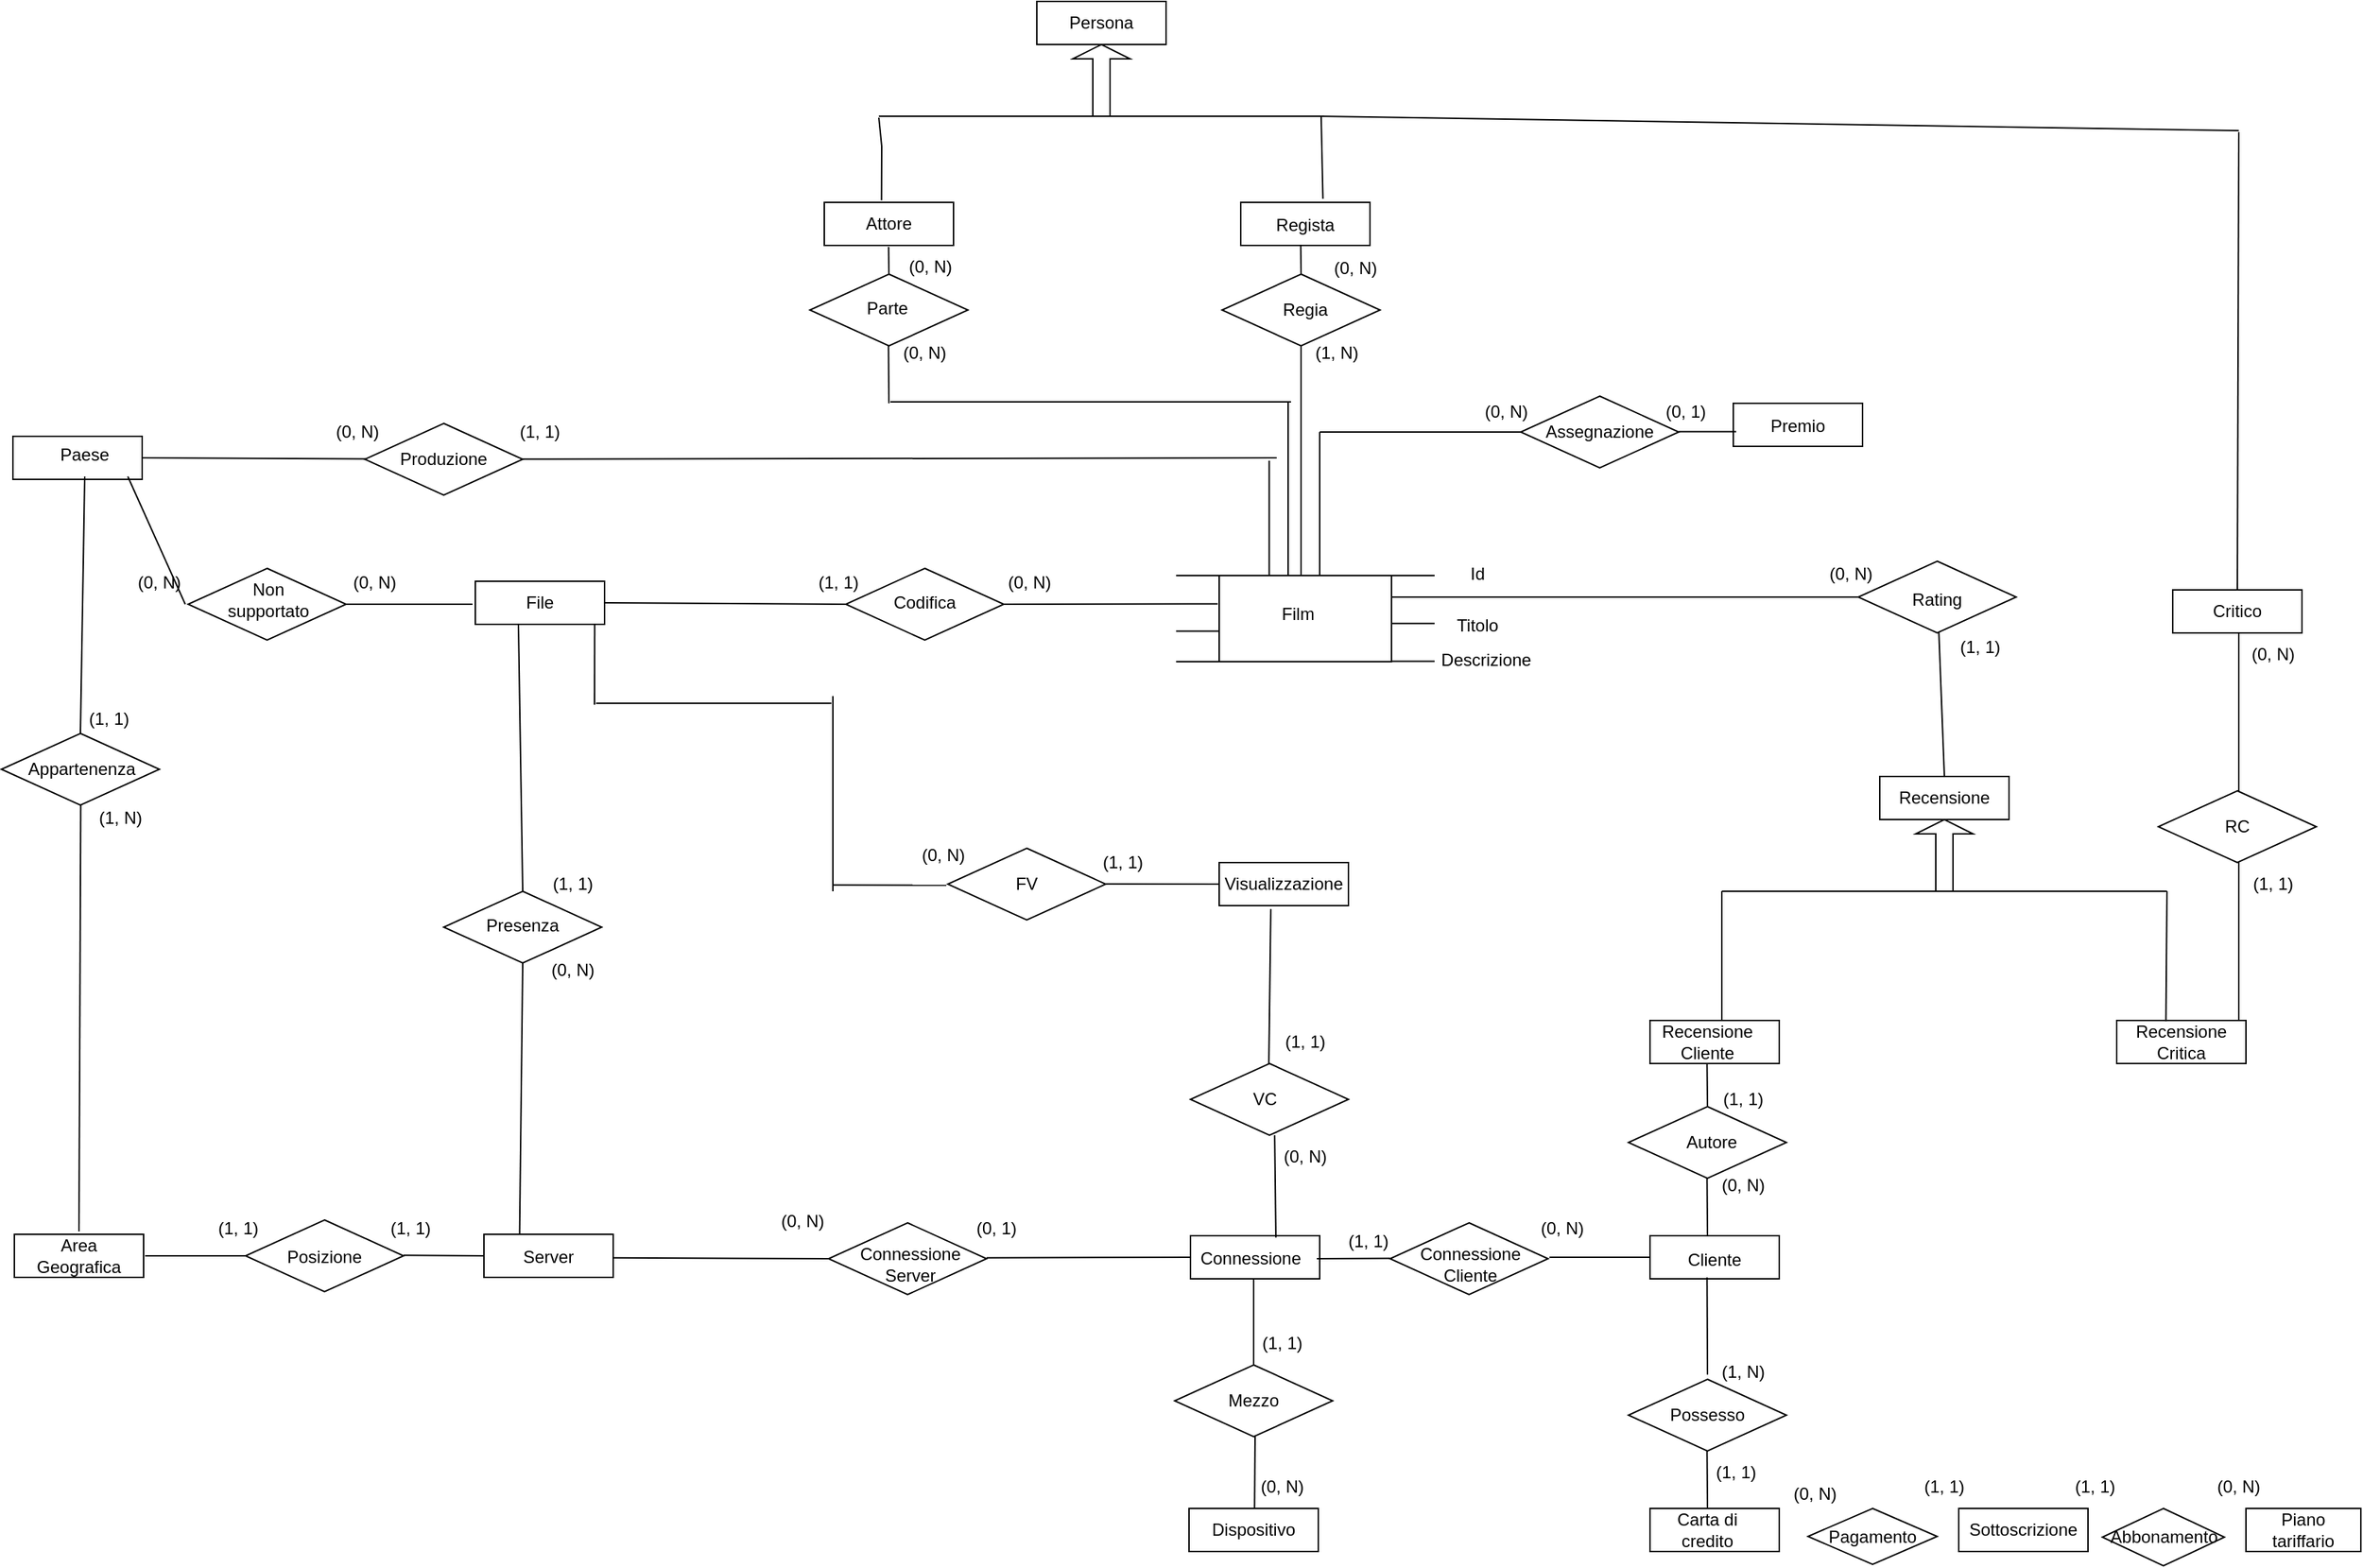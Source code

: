 <mxfile version="21.7.2" type="device">
  <diagram id="R2lEEEUBdFMjLlhIrx00" name="Page-1">
    <mxGraphModel dx="909" dy="638" grid="1" gridSize="10" guides="1" tooltips="1" connect="1" arrows="1" fold="1" page="1" pageScale="1" pageWidth="1654" pageHeight="1169" math="0" shadow="0" extFonts="Permanent Marker^https://fonts.googleapis.com/css?family=Permanent+Marker">
      <root>
        <mxCell id="0" />
        <mxCell id="1" parent="0" />
        <mxCell id="wEso5dNl9bF7ikjrWa7B-19" value="" style="rhombus;whiteSpace=wrap;html=1;" vertex="1" parent="1">
          <mxGeometry x="310" y="690" width="110" height="50" as="geometry" />
        </mxCell>
        <mxCell id="k5sNIqVDAsuTKzZ9p33I-41" value="" style="rounded=0;whiteSpace=wrap;html=1;" parent="1" vertex="1">
          <mxGeometry x="1565" y="1120" width="80" height="30" as="geometry" />
        </mxCell>
        <mxCell id="k5sNIqVDAsuTKzZ9p33I-42" value="" style="rounded=0;whiteSpace=wrap;html=1;" parent="1" vertex="1">
          <mxGeometry x="1150" y="1120" width="90" height="30" as="geometry" />
        </mxCell>
        <mxCell id="k5sNIqVDAsuTKzZ9p33I-45" value="Piano tariffario" style="text;html=1;strokeColor=none;fillColor=none;align=center;verticalAlign=middle;whiteSpace=wrap;rounded=0;" parent="1" vertex="1">
          <mxGeometry x="1575" y="1120" width="60" height="30" as="geometry" />
        </mxCell>
        <mxCell id="k5sNIqVDAsuTKzZ9p33I-47" value="Carta di credito" style="text;html=1;strokeColor=none;fillColor=none;align=center;verticalAlign=middle;whiteSpace=wrap;rounded=0;" parent="1" vertex="1">
          <mxGeometry x="1160" y="1120" width="60" height="30" as="geometry" />
        </mxCell>
        <mxCell id="k5sNIqVDAsuTKzZ9p33I-49" value="" style="rhombus;whiteSpace=wrap;html=1;" parent="1" vertex="1">
          <mxGeometry x="1135" y="1030" width="110" height="50" as="geometry" />
        </mxCell>
        <mxCell id="k5sNIqVDAsuTKzZ9p33I-50" value="" style="rounded=0;whiteSpace=wrap;html=1;" parent="1" vertex="1">
          <mxGeometry x="829" y="1120" width="90" height="30" as="geometry" />
        </mxCell>
        <mxCell id="k5sNIqVDAsuTKzZ9p33I-51" value="Dispositivo" style="text;html=1;strokeColor=none;fillColor=none;align=center;verticalAlign=middle;whiteSpace=wrap;rounded=0;" parent="1" vertex="1">
          <mxGeometry x="844" y="1120" width="60" height="30" as="geometry" />
        </mxCell>
        <mxCell id="k5sNIqVDAsuTKzZ9p33I-52" value="" style="rhombus;whiteSpace=wrap;html=1;" parent="1" vertex="1">
          <mxGeometry x="819" y="1020" width="110" height="50" as="geometry" />
        </mxCell>
        <mxCell id="k5sNIqVDAsuTKzZ9p33I-53" value="" style="rounded=0;whiteSpace=wrap;html=1;" parent="1" vertex="1">
          <mxGeometry x="1150" y="930" width="90" height="30" as="geometry" />
        </mxCell>
        <mxCell id="k5sNIqVDAsuTKzZ9p33I-55" value="" style="rounded=0;whiteSpace=wrap;html=1;" parent="1" vertex="1">
          <mxGeometry x="1150" y="780" width="90" height="30" as="geometry" />
        </mxCell>
        <mxCell id="k5sNIqVDAsuTKzZ9p33I-56" value="" style="rounded=0;whiteSpace=wrap;html=1;" parent="1" vertex="1">
          <mxGeometry x="1475" y="780" width="90" height="30" as="geometry" />
        </mxCell>
        <mxCell id="k5sNIqVDAsuTKzZ9p33I-57" value="" style="rounded=0;whiteSpace=wrap;html=1;" parent="1" vertex="1">
          <mxGeometry x="1310" y="610" width="90" height="30" as="geometry" />
        </mxCell>
        <mxCell id="k5sNIqVDAsuTKzZ9p33I-58" value="" style="rounded=0;whiteSpace=wrap;html=1;" parent="1" vertex="1">
          <mxGeometry x="830" y="930" width="90" height="30" as="geometry" />
        </mxCell>
        <mxCell id="k5sNIqVDAsuTKzZ9p33I-59" value="" style="rhombus;whiteSpace=wrap;html=1;" parent="1" vertex="1">
          <mxGeometry x="969" y="921" width="110" height="50" as="geometry" />
        </mxCell>
        <mxCell id="k5sNIqVDAsuTKzZ9p33I-61" value="" style="rounded=0;whiteSpace=wrap;html=1;" parent="1" vertex="1">
          <mxGeometry x="338" y="929" width="90" height="30" as="geometry" />
        </mxCell>
        <mxCell id="k5sNIqVDAsuTKzZ9p33I-62" value="" style="rhombus;whiteSpace=wrap;html=1;" parent="1" vertex="1">
          <mxGeometry x="172" y="919" width="110" height="50" as="geometry" />
        </mxCell>
        <mxCell id="k5sNIqVDAsuTKzZ9p33I-63" value="" style="rounded=0;whiteSpace=wrap;html=1;" parent="1" vertex="1">
          <mxGeometry x="11" y="929" width="90" height="30" as="geometry" />
        </mxCell>
        <mxCell id="k5sNIqVDAsuTKzZ9p33I-66" value="" style="rhombus;whiteSpace=wrap;html=1;" parent="1" vertex="1">
          <mxGeometry x="2" y="580" width="110" height="50" as="geometry" />
        </mxCell>
        <mxCell id="k5sNIqVDAsuTKzZ9p33I-67" value="" style="rounded=0;whiteSpace=wrap;html=1;" parent="1" vertex="1">
          <mxGeometry x="10" y="373" width="90" height="30" as="geometry" />
        </mxCell>
        <mxCell id="k5sNIqVDAsuTKzZ9p33I-69" value="Connessione" style="text;html=1;strokeColor=none;fillColor=none;align=center;verticalAlign=middle;whiteSpace=wrap;rounded=0;" parent="1" vertex="1">
          <mxGeometry x="842" y="931" width="60" height="30" as="geometry" />
        </mxCell>
        <mxCell id="k5sNIqVDAsuTKzZ9p33I-70" value="" style="rounded=0;whiteSpace=wrap;html=1;" parent="1" vertex="1">
          <mxGeometry x="850" y="470" width="120" height="60" as="geometry" />
        </mxCell>
        <mxCell id="k5sNIqVDAsuTKzZ9p33I-71" value="Film" style="text;html=1;strokeColor=none;fillColor=none;align=center;verticalAlign=middle;whiteSpace=wrap;rounded=0;" parent="1" vertex="1">
          <mxGeometry x="875" y="482" width="60" height="30" as="geometry" />
        </mxCell>
        <mxCell id="k5sNIqVDAsuTKzZ9p33I-72" value="" style="rounded=0;whiteSpace=wrap;html=1;" parent="1" vertex="1">
          <mxGeometry x="332" y="474" width="90" height="30" as="geometry" />
        </mxCell>
        <mxCell id="k5sNIqVDAsuTKzZ9p33I-74" value="File" style="text;html=1;strokeColor=none;fillColor=none;align=center;verticalAlign=middle;whiteSpace=wrap;rounded=0;" parent="1" vertex="1">
          <mxGeometry x="347" y="474" width="60" height="30" as="geometry" />
        </mxCell>
        <mxCell id="k5sNIqVDAsuTKzZ9p33I-76" value="Server" style="text;html=1;strokeColor=none;fillColor=none;align=center;verticalAlign=middle;whiteSpace=wrap;rounded=0;" parent="1" vertex="1">
          <mxGeometry x="353" y="930" width="60" height="30" as="geometry" />
        </mxCell>
        <mxCell id="k5sNIqVDAsuTKzZ9p33I-77" value="" style="rounded=0;whiteSpace=wrap;html=1;" parent="1" vertex="1">
          <mxGeometry x="1208" y="350" width="90" height="30" as="geometry" />
        </mxCell>
        <mxCell id="k5sNIqVDAsuTKzZ9p33I-78" value="" style="rounded=0;whiteSpace=wrap;html=1;" parent="1" vertex="1">
          <mxGeometry x="865" y="210" width="90" height="30" as="geometry" />
        </mxCell>
        <mxCell id="k5sNIqVDAsuTKzZ9p33I-79" value="" style="rounded=0;whiteSpace=wrap;html=1;" parent="1" vertex="1">
          <mxGeometry x="575" y="210" width="90" height="30" as="geometry" />
        </mxCell>
        <mxCell id="k5sNIqVDAsuTKzZ9p33I-80" value="" style="rounded=0;whiteSpace=wrap;html=1;" parent="1" vertex="1">
          <mxGeometry x="723" y="70" width="90" height="30" as="geometry" />
        </mxCell>
        <mxCell id="k5sNIqVDAsuTKzZ9p33I-82" value="Persona" style="text;html=1;strokeColor=none;fillColor=none;align=center;verticalAlign=middle;whiteSpace=wrap;rounded=0;" parent="1" vertex="1">
          <mxGeometry x="738" y="70" width="60" height="30" as="geometry" />
        </mxCell>
        <mxCell id="k5sNIqVDAsuTKzZ9p33I-83" value="Cliente" style="text;html=1;strokeColor=none;fillColor=none;align=center;verticalAlign=middle;whiteSpace=wrap;rounded=0;" parent="1" vertex="1">
          <mxGeometry x="1165" y="932" width="60" height="30" as="geometry" />
        </mxCell>
        <mxCell id="k5sNIqVDAsuTKzZ9p33I-87" value="" style="rhombus;whiteSpace=wrap;html=1;" parent="1" vertex="1">
          <mxGeometry x="590" y="465" width="110" height="50" as="geometry" />
        </mxCell>
        <mxCell id="k5sNIqVDAsuTKzZ9p33I-90" value="Recensione&lt;br&gt;Cliente" style="text;html=1;strokeColor=none;fillColor=none;align=center;verticalAlign=middle;whiteSpace=wrap;rounded=0;" parent="1" vertex="1">
          <mxGeometry x="1160" y="780" width="60" height="30" as="geometry" />
        </mxCell>
        <mxCell id="k5sNIqVDAsuTKzZ9p33I-91" value="Recensione&lt;br&gt;Critica" style="text;html=1;strokeColor=none;fillColor=none;align=center;verticalAlign=middle;whiteSpace=wrap;rounded=0;" parent="1" vertex="1">
          <mxGeometry x="1490" y="780" width="60" height="30" as="geometry" />
        </mxCell>
        <mxCell id="k5sNIqVDAsuTKzZ9p33I-92" value="Recensione" style="text;html=1;strokeColor=none;fillColor=none;align=center;verticalAlign=middle;whiteSpace=wrap;rounded=0;" parent="1" vertex="1">
          <mxGeometry x="1325" y="610" width="60" height="30" as="geometry" />
        </mxCell>
        <mxCell id="k5sNIqVDAsuTKzZ9p33I-95" value="Paese" style="text;html=1;strokeColor=none;fillColor=none;align=center;verticalAlign=middle;whiteSpace=wrap;rounded=0;" parent="1" vertex="1">
          <mxGeometry x="30" y="371" width="60" height="30" as="geometry" />
        </mxCell>
        <mxCell id="k5sNIqVDAsuTKzZ9p33I-96" value="Attore" style="text;html=1;strokeColor=none;fillColor=none;align=center;verticalAlign=middle;whiteSpace=wrap;rounded=0;" parent="1" vertex="1">
          <mxGeometry x="590" y="210" width="60" height="30" as="geometry" />
        </mxCell>
        <mxCell id="k5sNIqVDAsuTKzZ9p33I-97" value="Regista" style="text;html=1;strokeColor=none;fillColor=none;align=center;verticalAlign=middle;whiteSpace=wrap;rounded=0;" parent="1" vertex="1">
          <mxGeometry x="880" y="211" width="60" height="30" as="geometry" />
        </mxCell>
        <mxCell id="k5sNIqVDAsuTKzZ9p33I-98" value="" style="rhombus;whiteSpace=wrap;html=1;" parent="1" vertex="1">
          <mxGeometry x="852" y="260" width="110" height="50" as="geometry" />
        </mxCell>
        <mxCell id="k5sNIqVDAsuTKzZ9p33I-99" value="" style="rhombus;whiteSpace=wrap;html=1;" parent="1" vertex="1">
          <mxGeometry x="565" y="260" width="110" height="50" as="geometry" />
        </mxCell>
        <mxCell id="k5sNIqVDAsuTKzZ9p33I-100" value="Premio" style="text;html=1;strokeColor=none;fillColor=none;align=center;verticalAlign=middle;whiteSpace=wrap;rounded=0;" parent="1" vertex="1">
          <mxGeometry x="1223" y="351" width="60" height="30" as="geometry" />
        </mxCell>
        <mxCell id="k5sNIqVDAsuTKzZ9p33I-101" value="Area Geografica" style="text;html=1;strokeColor=none;fillColor=none;align=center;verticalAlign=middle;whiteSpace=wrap;rounded=0;" parent="1" vertex="1">
          <mxGeometry x="26" y="929" width="60" height="30" as="geometry" />
        </mxCell>
        <mxCell id="k5sNIqVDAsuTKzZ9p33I-104" value="" style="endArrow=none;html=1;rounded=0;" parent="1" edge="1">
          <mxGeometry width="50" height="50" relative="1" as="geometry">
            <mxPoint x="907" y="470" as="sourcePoint" />
            <mxPoint x="907" y="310" as="targetPoint" />
          </mxGeometry>
        </mxCell>
        <mxCell id="k5sNIqVDAsuTKzZ9p33I-105" value="" style="rhombus;whiteSpace=wrap;html=1;" parent="1" vertex="1">
          <mxGeometry x="1060" y="345" width="110" height="50" as="geometry" />
        </mxCell>
        <mxCell id="k5sNIqVDAsuTKzZ9p33I-107" value="" style="endArrow=none;html=1;rounded=0;" parent="1" edge="1">
          <mxGeometry width="50" height="50" relative="1" as="geometry">
            <mxPoint x="970" y="470" as="sourcePoint" />
            <mxPoint x="1000" y="470" as="targetPoint" />
          </mxGeometry>
        </mxCell>
        <mxCell id="k5sNIqVDAsuTKzZ9p33I-108" value="" style="endArrow=none;html=1;rounded=0;" parent="1" edge="1">
          <mxGeometry width="50" height="50" relative="1" as="geometry">
            <mxPoint x="970" y="529.71" as="sourcePoint" />
            <mxPoint x="1000" y="529.71" as="targetPoint" />
          </mxGeometry>
        </mxCell>
        <mxCell id="k5sNIqVDAsuTKzZ9p33I-109" value="" style="endArrow=none;html=1;rounded=0;exitX=1;exitY=0.25;exitDx=0;exitDy=0;" parent="1" source="k5sNIqVDAsuTKzZ9p33I-70" edge="1">
          <mxGeometry width="50" height="50" relative="1" as="geometry">
            <mxPoint x="1010" y="520" as="sourcePoint" />
            <mxPoint x="1350" y="485" as="targetPoint" />
          </mxGeometry>
        </mxCell>
        <mxCell id="k5sNIqVDAsuTKzZ9p33I-110" value="" style="endArrow=none;html=1;rounded=0;fontStyle=1" parent="1" edge="1">
          <mxGeometry width="50" height="50" relative="1" as="geometry">
            <mxPoint x="970" y="503.33" as="sourcePoint" />
            <mxPoint x="1000" y="503.33" as="targetPoint" />
          </mxGeometry>
        </mxCell>
        <mxCell id="k5sNIqVDAsuTKzZ9p33I-111" value="Id" style="text;html=1;strokeColor=none;fillColor=none;align=center;verticalAlign=middle;whiteSpace=wrap;rounded=0;" parent="1" vertex="1">
          <mxGeometry x="1000" y="454" width="60" height="30" as="geometry" />
        </mxCell>
        <mxCell id="k5sNIqVDAsuTKzZ9p33I-112" value="Titolo" style="text;html=1;strokeColor=none;fillColor=none;align=center;verticalAlign=middle;whiteSpace=wrap;rounded=0;" parent="1" vertex="1">
          <mxGeometry x="1000" y="490" width="60" height="30" as="geometry" />
        </mxCell>
        <mxCell id="k5sNIqVDAsuTKzZ9p33I-113" value="Descrizione" style="text;html=1;strokeColor=none;fillColor=none;align=center;verticalAlign=middle;whiteSpace=wrap;rounded=0;" parent="1" vertex="1">
          <mxGeometry x="1006" y="514" width="60" height="30" as="geometry" />
        </mxCell>
        <mxCell id="k5sNIqVDAsuTKzZ9p33I-114" value="" style="endArrow=none;html=1;rounded=0;" parent="1" edge="1">
          <mxGeometry width="50" height="50" relative="1" as="geometry">
            <mxPoint x="920" y="470" as="sourcePoint" />
            <mxPoint x="920" y="370" as="targetPoint" />
          </mxGeometry>
        </mxCell>
        <mxCell id="k5sNIqVDAsuTKzZ9p33I-117" value="" style="endArrow=none;html=1;rounded=0;" parent="1" edge="1">
          <mxGeometry width="50" height="50" relative="1" as="geometry">
            <mxPoint x="898" y="470" as="sourcePoint" />
            <mxPoint x="898" y="349" as="targetPoint" />
          </mxGeometry>
        </mxCell>
        <mxCell id="k5sNIqVDAsuTKzZ9p33I-120" value="" style="endArrow=none;html=1;rounded=0;" parent="1" edge="1">
          <mxGeometry width="50" height="50" relative="1" as="geometry">
            <mxPoint x="884.81" y="470" as="sourcePoint" />
            <mxPoint x="884.81" y="390" as="targetPoint" />
          </mxGeometry>
        </mxCell>
        <mxCell id="k5sNIqVDAsuTKzZ9p33I-122" value="" style="endArrow=none;html=1;rounded=0;" parent="1" edge="1">
          <mxGeometry width="50" height="50" relative="1" as="geometry">
            <mxPoint x="820" y="530" as="sourcePoint" />
            <mxPoint x="850" y="530" as="targetPoint" />
          </mxGeometry>
        </mxCell>
        <mxCell id="k5sNIqVDAsuTKzZ9p33I-123" value="" style="endArrow=none;html=1;rounded=0;" parent="1" edge="1">
          <mxGeometry width="50" height="50" relative="1" as="geometry">
            <mxPoint x="820" y="470" as="sourcePoint" />
            <mxPoint x="850" y="470" as="targetPoint" />
            <Array as="points">
              <mxPoint x="840" y="470" />
            </Array>
          </mxGeometry>
        </mxCell>
        <mxCell id="k5sNIqVDAsuTKzZ9p33I-124" value="" style="endArrow=none;html=1;rounded=0;" parent="1" edge="1">
          <mxGeometry width="50" height="50" relative="1" as="geometry">
            <mxPoint x="820" y="508.74" as="sourcePoint" />
            <mxPoint x="850" y="508.74" as="targetPoint" />
            <Array as="points">
              <mxPoint x="830" y="508.74" />
            </Array>
          </mxGeometry>
        </mxCell>
        <mxCell id="k5sNIqVDAsuTKzZ9p33I-125" value="" style="endArrow=none;html=1;rounded=0;exitX=0.5;exitY=0;exitDx=0;exitDy=0;entryX=0.5;entryY=1;entryDx=0;entryDy=0;" parent="1" source="k5sNIqVDAsuTKzZ9p33I-66" target="k5sNIqVDAsuTKzZ9p33I-95" edge="1">
          <mxGeometry width="50" height="50" relative="1" as="geometry">
            <mxPoint x="106" y="560" as="sourcePoint" />
            <mxPoint x="104" y="410" as="targetPoint" />
          </mxGeometry>
        </mxCell>
        <mxCell id="k5sNIqVDAsuTKzZ9p33I-126" value="" style="endArrow=none;html=1;rounded=0;exitX=0.5;exitY=0;exitDx=0;exitDy=0;entryX=0.502;entryY=1.037;entryDx=0;entryDy=0;entryPerimeter=0;" parent="1" edge="1">
          <mxGeometry width="50" height="50" relative="1" as="geometry">
            <mxPoint x="56" y="927" as="sourcePoint" />
            <mxPoint x="57.22" y="629.85" as="targetPoint" />
          </mxGeometry>
        </mxCell>
        <mxCell id="k5sNIqVDAsuTKzZ9p33I-127" value="Appartenenza" style="text;html=1;strokeColor=none;fillColor=none;align=center;verticalAlign=middle;whiteSpace=wrap;rounded=0;" parent="1" vertex="1">
          <mxGeometry x="28" y="590" width="60" height="30" as="geometry" />
        </mxCell>
        <mxCell id="k5sNIqVDAsuTKzZ9p33I-128" value="Codifica" style="text;html=1;strokeColor=none;fillColor=none;align=center;verticalAlign=middle;whiteSpace=wrap;rounded=0;" parent="1" vertex="1">
          <mxGeometry x="615" y="474" width="60" height="30" as="geometry" />
        </mxCell>
        <mxCell id="k5sNIqVDAsuTKzZ9p33I-130" value="Parte" style="text;html=1;strokeColor=none;fillColor=none;align=center;verticalAlign=middle;whiteSpace=wrap;rounded=0;" parent="1" vertex="1">
          <mxGeometry x="589" y="269" width="60" height="30" as="geometry" />
        </mxCell>
        <mxCell id="k5sNIqVDAsuTKzZ9p33I-131" value="Regia" style="text;html=1;strokeColor=none;fillColor=none;align=center;verticalAlign=middle;whiteSpace=wrap;rounded=0;" parent="1" vertex="1">
          <mxGeometry x="880" y="270" width="60" height="30" as="geometry" />
        </mxCell>
        <mxCell id="k5sNIqVDAsuTKzZ9p33I-132" value="Assegnazione" style="text;html=1;strokeColor=none;fillColor=none;align=center;verticalAlign=middle;whiteSpace=wrap;rounded=0;" parent="1" vertex="1">
          <mxGeometry x="1085" y="355" width="60" height="30" as="geometry" />
        </mxCell>
        <mxCell id="k5sNIqVDAsuTKzZ9p33I-133" value="Posizione" style="text;html=1;strokeColor=none;fillColor=none;align=center;verticalAlign=middle;whiteSpace=wrap;rounded=0;" parent="1" vertex="1">
          <mxGeometry x="197" y="930" width="60" height="30" as="geometry" />
        </mxCell>
        <mxCell id="k5sNIqVDAsuTKzZ9p33I-135" value="Connessione Cliente" style="text;html=1;strokeColor=none;fillColor=none;align=center;verticalAlign=middle;whiteSpace=wrap;rounded=0;" parent="1" vertex="1">
          <mxGeometry x="995" y="935" width="60" height="30" as="geometry" />
        </mxCell>
        <mxCell id="k5sNIqVDAsuTKzZ9p33I-136" value="Mezzo" style="text;html=1;strokeColor=none;fillColor=none;align=center;verticalAlign=middle;whiteSpace=wrap;rounded=0;" parent="1" vertex="1">
          <mxGeometry x="844" y="1030" width="60" height="30" as="geometry" />
        </mxCell>
        <mxCell id="k5sNIqVDAsuTKzZ9p33I-137" value="Possesso" style="text;html=1;strokeColor=none;fillColor=none;align=center;verticalAlign=middle;whiteSpace=wrap;rounded=0;" parent="1" vertex="1">
          <mxGeometry x="1160" y="1040" width="60" height="30" as="geometry" />
        </mxCell>
        <mxCell id="k5sNIqVDAsuTKzZ9p33I-140" value="" style="endArrow=none;html=1;rounded=0;" parent="1" edge="1">
          <mxGeometry width="50" height="50" relative="1" as="geometry">
            <mxPoint x="102" y="944" as="sourcePoint" />
            <mxPoint x="172" y="944" as="targetPoint" />
          </mxGeometry>
        </mxCell>
        <mxCell id="k5sNIqVDAsuTKzZ9p33I-141" value="" style="endArrow=none;html=1;rounded=0;entryX=0;entryY=0.5;entryDx=0;entryDy=0;" parent="1" edge="1">
          <mxGeometry width="50" height="50" relative="1" as="geometry">
            <mxPoint x="282" y="943.57" as="sourcePoint" />
            <mxPoint x="338" y="944" as="targetPoint" />
          </mxGeometry>
        </mxCell>
        <mxCell id="k5sNIqVDAsuTKzZ9p33I-145" value="" style="shape=singleArrow;direction=north;whiteSpace=wrap;html=1;" parent="1" vertex="1">
          <mxGeometry x="1335" y="640" width="40" height="50" as="geometry" />
        </mxCell>
        <mxCell id="k5sNIqVDAsuTKzZ9p33I-147" value="" style="endArrow=none;html=1;rounded=0;entryX=0;entryY=0.5;entryDx=0;entryDy=0;" parent="1" target="k5sNIqVDAsuTKzZ9p33I-53" edge="1">
          <mxGeometry width="50" height="50" relative="1" as="geometry">
            <mxPoint x="1080" y="945" as="sourcePoint" />
            <mxPoint x="1355" y="943.52" as="targetPoint" />
            <Array as="points" />
          </mxGeometry>
        </mxCell>
        <mxCell id="k5sNIqVDAsuTKzZ9p33I-148" value="" style="endArrow=none;html=1;rounded=0;" parent="1" edge="1">
          <mxGeometry width="50" height="50" relative="1" as="geometry">
            <mxPoint x="1200" y="690" as="sourcePoint" />
            <mxPoint x="1510" y="690" as="targetPoint" />
            <Array as="points" />
          </mxGeometry>
        </mxCell>
        <mxCell id="k5sNIqVDAsuTKzZ9p33I-150" value="" style="rhombus;whiteSpace=wrap;html=1;" parent="1" vertex="1">
          <mxGeometry x="1135" y="840" width="110" height="50" as="geometry" />
        </mxCell>
        <mxCell id="k5sNIqVDAsuTKzZ9p33I-152" value="Autore" style="text;html=1;strokeColor=none;fillColor=none;align=center;verticalAlign=middle;whiteSpace=wrap;rounded=0;" parent="1" vertex="1">
          <mxGeometry x="1163" y="850" width="60" height="30" as="geometry" />
        </mxCell>
        <mxCell id="k5sNIqVDAsuTKzZ9p33I-158" value="" style="endArrow=none;html=1;rounded=0;entryX=0.25;entryY=1;entryDx=0;entryDy=0;exitX=0.5;exitY=0;exitDx=0;exitDy=0;" parent="1" source="wEso5dNl9bF7ikjrWa7B-19" target="k5sNIqVDAsuTKzZ9p33I-74" edge="1">
          <mxGeometry width="50" height="50" relative="1" as="geometry">
            <mxPoint x="361" y="610" as="sourcePoint" />
            <mxPoint x="366" y="510" as="targetPoint" />
          </mxGeometry>
        </mxCell>
        <mxCell id="k5sNIqVDAsuTKzZ9p33I-159" value="" style="endArrow=none;html=1;rounded=0;exitX=1;exitY=0.5;exitDx=0;exitDy=0;" parent="1" source="k5sNIqVDAsuTKzZ9p33I-72" edge="1">
          <mxGeometry width="50" height="50" relative="1" as="geometry">
            <mxPoint x="530" y="490" as="sourcePoint" />
            <mxPoint x="590" y="490" as="targetPoint" />
          </mxGeometry>
        </mxCell>
        <mxCell id="k5sNIqVDAsuTKzZ9p33I-165" value="" style="endArrow=none;html=1;rounded=0;" parent="1" edge="1">
          <mxGeometry width="50" height="50" relative="1" as="geometry">
            <mxPoint x="621" y="349" as="sourcePoint" />
            <mxPoint x="900" y="349" as="targetPoint" />
          </mxGeometry>
        </mxCell>
        <mxCell id="k5sNIqVDAsuTKzZ9p33I-166" value="" style="endArrow=none;html=1;rounded=0;" parent="1" edge="1">
          <mxGeometry width="50" height="50" relative="1" as="geometry">
            <mxPoint x="620" y="350" as="sourcePoint" />
            <mxPoint x="619.71" y="310" as="targetPoint" />
          </mxGeometry>
        </mxCell>
        <mxCell id="k5sNIqVDAsuTKzZ9p33I-167" value="" style="endArrow=none;html=1;rounded=0;" parent="1" edge="1">
          <mxGeometry width="50" height="50" relative="1" as="geometry">
            <mxPoint x="364.792" y="388.906" as="sourcePoint" />
            <mxPoint x="890" y="388" as="targetPoint" />
          </mxGeometry>
        </mxCell>
        <mxCell id="k5sNIqVDAsuTKzZ9p33I-168" value="" style="endArrow=none;html=1;rounded=0;exitX=0.5;exitY=0;exitDx=0;exitDy=0;" parent="1" source="k5sNIqVDAsuTKzZ9p33I-92" edge="1">
          <mxGeometry width="50" height="50" relative="1" as="geometry">
            <mxPoint x="1300" y="530" as="sourcePoint" />
            <mxPoint x="1350" y="480" as="targetPoint" />
          </mxGeometry>
        </mxCell>
        <mxCell id="k5sNIqVDAsuTKzZ9p33I-169" value="" style="endArrow=none;html=1;rounded=0;exitX=0.321;exitY=0.022;exitDx=0;exitDy=0;exitPerimeter=0;" parent="1" source="k5sNIqVDAsuTKzZ9p33I-91" edge="1">
          <mxGeometry width="50" height="50" relative="1" as="geometry">
            <mxPoint x="1511.47" y="780" as="sourcePoint" />
            <mxPoint x="1510" y="690" as="targetPoint" />
          </mxGeometry>
        </mxCell>
        <mxCell id="k5sNIqVDAsuTKzZ9p33I-170" value="" style="endArrow=none;html=1;rounded=0;" parent="1" edge="1">
          <mxGeometry width="50" height="50" relative="1" as="geometry">
            <mxPoint x="1200" y="780" as="sourcePoint" />
            <mxPoint x="1200" y="690" as="targetPoint" />
          </mxGeometry>
        </mxCell>
        <mxCell id="k5sNIqVDAsuTKzZ9p33I-171" value="" style="endArrow=none;html=1;rounded=0;exitX=0.661;exitY=0.043;exitDx=0;exitDy=0;exitPerimeter=0;" parent="1" source="k5sNIqVDAsuTKzZ9p33I-58" edge="1">
          <mxGeometry width="50" height="50" relative="1" as="geometry">
            <mxPoint x="888.62" y="1000" as="sourcePoint" />
            <mxPoint x="888.62" y="860" as="targetPoint" />
          </mxGeometry>
        </mxCell>
        <mxCell id="k5sNIqVDAsuTKzZ9p33I-172" value="" style="endArrow=none;html=1;rounded=0;exitX=0.661;exitY=0.043;exitDx=0;exitDy=0;exitPerimeter=0;" parent="1" edge="1">
          <mxGeometry width="50" height="50" relative="1" as="geometry">
            <mxPoint x="874" y="1020" as="sourcePoint" />
            <mxPoint x="874" y="960" as="targetPoint" />
          </mxGeometry>
        </mxCell>
        <mxCell id="k5sNIqVDAsuTKzZ9p33I-173" value="" style="endArrow=none;html=1;rounded=0;exitX=0.661;exitY=0.043;exitDx=0;exitDy=0;exitPerimeter=0;" parent="1" edge="1">
          <mxGeometry width="50" height="50" relative="1" as="geometry">
            <mxPoint x="874.62" y="1120" as="sourcePoint" />
            <mxPoint x="875" y="1070" as="targetPoint" />
          </mxGeometry>
        </mxCell>
        <mxCell id="k5sNIqVDAsuTKzZ9p33I-175" value="" style="endArrow=none;html=1;rounded=0;entryX=0;entryY=0.5;entryDx=0;entryDy=0;" parent="1" edge="1">
          <mxGeometry width="50" height="50" relative="1" as="geometry">
            <mxPoint x="918" y="945.94" as="sourcePoint" />
            <mxPoint x="969" y="945.73" as="targetPoint" />
          </mxGeometry>
        </mxCell>
        <mxCell id="k5sNIqVDAsuTKzZ9p33I-176" value="" style="shape=singleArrow;direction=north;whiteSpace=wrap;html=1;" parent="1" vertex="1">
          <mxGeometry x="748" y="100" width="40" height="50" as="geometry" />
        </mxCell>
        <mxCell id="k5sNIqVDAsuTKzZ9p33I-177" value="" style="endArrow=none;html=1;rounded=0;" parent="1" edge="1">
          <mxGeometry width="50" height="50" relative="1" as="geometry">
            <mxPoint x="613" y="150" as="sourcePoint" />
            <mxPoint x="923" y="150" as="targetPoint" />
            <Array as="points" />
          </mxGeometry>
        </mxCell>
        <mxCell id="k5sNIqVDAsuTKzZ9p33I-180" value="" style="endArrow=none;html=1;rounded=0;exitX=0.364;exitY=-0.082;exitDx=0;exitDy=0;exitPerimeter=0;" parent="1" edge="1">
          <mxGeometry width="50" height="50" relative="1" as="geometry">
            <mxPoint x="614.84" y="208.54" as="sourcePoint" />
            <mxPoint x="613" y="151" as="targetPoint" />
            <Array as="points">
              <mxPoint x="615" y="171" />
            </Array>
          </mxGeometry>
        </mxCell>
        <mxCell id="k5sNIqVDAsuTKzZ9p33I-181" value="" style="endArrow=none;html=1;rounded=0;exitX=0.625;exitY=-0.082;exitDx=0;exitDy=0;exitPerimeter=0;" parent="1" edge="1">
          <mxGeometry width="50" height="50" relative="1" as="geometry">
            <mxPoint x="922.25" y="207.54" as="sourcePoint" />
            <mxPoint x="921" y="150" as="targetPoint" />
          </mxGeometry>
        </mxCell>
        <mxCell id="k5sNIqVDAsuTKzZ9p33I-182" value="" style="endArrow=none;html=1;rounded=0;" parent="1" edge="1">
          <mxGeometry width="50" height="50" relative="1" as="geometry">
            <mxPoint x="620" y="260" as="sourcePoint" />
            <mxPoint x="619.79" y="241" as="targetPoint" />
          </mxGeometry>
        </mxCell>
        <mxCell id="k5sNIqVDAsuTKzZ9p33I-183" value="" style="endArrow=none;html=1;rounded=0;exitX=0.5;exitY=0;exitDx=0;exitDy=0;" parent="1" source="k5sNIqVDAsuTKzZ9p33I-98" edge="1">
          <mxGeometry width="50" height="50" relative="1" as="geometry">
            <mxPoint x="907.08" y="280" as="sourcePoint" />
            <mxPoint x="906.79" y="240" as="targetPoint" />
          </mxGeometry>
        </mxCell>
        <mxCell id="k5sNIqVDAsuTKzZ9p33I-184" value="" style="endArrow=none;html=1;rounded=0;" parent="1" edge="1">
          <mxGeometry width="50" height="50" relative="1" as="geometry">
            <mxPoint x="1170" y="369.8" as="sourcePoint" />
            <mxPoint x="1210" y="369.8" as="targetPoint" />
          </mxGeometry>
        </mxCell>
        <mxCell id="k5sNIqVDAsuTKzZ9p33I-185" value="" style="endArrow=none;html=1;rounded=0;" parent="1" edge="1">
          <mxGeometry width="50" height="50" relative="1" as="geometry">
            <mxPoint x="1190" y="930" as="sourcePoint" />
            <mxPoint x="1189.71" y="890" as="targetPoint" />
          </mxGeometry>
        </mxCell>
        <mxCell id="k5sNIqVDAsuTKzZ9p33I-186" value="" style="endArrow=none;html=1;rounded=0;" parent="1" edge="1">
          <mxGeometry width="50" height="50" relative="1" as="geometry">
            <mxPoint x="1190" y="840" as="sourcePoint" />
            <mxPoint x="1189.71" y="810" as="targetPoint" />
          </mxGeometry>
        </mxCell>
        <mxCell id="k5sNIqVDAsuTKzZ9p33I-187" value="" style="endArrow=none;html=1;rounded=0;" parent="1" edge="1">
          <mxGeometry width="50" height="50" relative="1" as="geometry">
            <mxPoint x="1190" y="1120" as="sourcePoint" />
            <mxPoint x="1189.71" y="1080" as="targetPoint" />
          </mxGeometry>
        </mxCell>
        <mxCell id="k5sNIqVDAsuTKzZ9p33I-188" value="" style="endArrow=none;html=1;rounded=0;exitX=0.5;exitY=-0.066;exitDx=0;exitDy=0;exitPerimeter=0;" parent="1" source="k5sNIqVDAsuTKzZ9p33I-49" edge="1">
          <mxGeometry width="50" height="50" relative="1" as="geometry">
            <mxPoint x="1190" y="999" as="sourcePoint" />
            <mxPoint x="1189.71" y="959" as="targetPoint" />
          </mxGeometry>
        </mxCell>
        <mxCell id="k5sNIqVDAsuTKzZ9p33I-193" value="" style="rhombus;whiteSpace=wrap;html=1;" parent="1" vertex="1">
          <mxGeometry x="132" y="465" width="110" height="50" as="geometry" />
        </mxCell>
        <mxCell id="k5sNIqVDAsuTKzZ9p33I-195" value="" style="endArrow=none;html=1;rounded=0;exitX=1;exitY=0.5;exitDx=0;exitDy=0;" parent="1" source="k5sNIqVDAsuTKzZ9p33I-193" edge="1">
          <mxGeometry width="50" height="50" relative="1" as="geometry">
            <mxPoint x="365" y="490" as="sourcePoint" />
            <mxPoint x="330" y="490" as="targetPoint" />
          </mxGeometry>
        </mxCell>
        <mxCell id="k5sNIqVDAsuTKzZ9p33I-196" value="" style="endArrow=none;html=1;rounded=0;exitX=1;exitY=1;exitDx=0;exitDy=0;" parent="1" source="k5sNIqVDAsuTKzZ9p33I-95" edge="1">
          <mxGeometry width="50" height="50" relative="1" as="geometry">
            <mxPoint x="130" y="401" as="sourcePoint" />
            <mxPoint x="130" y="490" as="targetPoint" />
          </mxGeometry>
        </mxCell>
        <mxCell id="k5sNIqVDAsuTKzZ9p33I-197" value="Non supportato" style="text;html=1;strokeColor=none;fillColor=none;align=center;verticalAlign=middle;whiteSpace=wrap;rounded=0;" parent="1" vertex="1">
          <mxGeometry x="158" y="472" width="60" height="30" as="geometry" />
        </mxCell>
        <mxCell id="-mlxL7GmKCFfPGtsUiSz-2" value="" style="rhombus;whiteSpace=wrap;html=1;" parent="1" vertex="1">
          <mxGeometry x="1295" y="460" width="110" height="50" as="geometry" />
        </mxCell>
        <mxCell id="-mlxL7GmKCFfPGtsUiSz-3" value="Rating" style="text;html=1;strokeColor=none;fillColor=none;align=center;verticalAlign=middle;whiteSpace=wrap;rounded=0;" parent="1" vertex="1">
          <mxGeometry x="1320" y="472" width="60" height="30" as="geometry" />
        </mxCell>
        <mxCell id="-mlxL7GmKCFfPGtsUiSz-5" value="" style="endArrow=none;html=1;rounded=0;exitX=1;exitY=0.5;exitDx=0;exitDy=0;" parent="1" source="k5sNIqVDAsuTKzZ9p33I-67" target="-mlxL7GmKCFfPGtsUiSz-4" edge="1">
          <mxGeometry width="50" height="50" relative="1" as="geometry">
            <mxPoint x="170" y="385" as="sourcePoint" />
            <mxPoint x="890" y="385" as="targetPoint" />
          </mxGeometry>
        </mxCell>
        <mxCell id="-mlxL7GmKCFfPGtsUiSz-4" value="" style="rhombus;whiteSpace=wrap;html=1;" parent="1" vertex="1">
          <mxGeometry x="255" y="364" width="110" height="50" as="geometry" />
        </mxCell>
        <mxCell id="-mlxL7GmKCFfPGtsUiSz-6" value="Produzione" style="text;html=1;strokeColor=none;fillColor=none;align=center;verticalAlign=middle;whiteSpace=wrap;rounded=0;" parent="1" vertex="1">
          <mxGeometry x="280" y="374" width="60" height="30" as="geometry" />
        </mxCell>
        <mxCell id="37XnIs0dzVASl2rGEqxQ-10" value="(1, 1)" style="text;html=1;strokeColor=none;fillColor=none;align=center;verticalAlign=middle;whiteSpace=wrap;rounded=0;" parent="1" vertex="1">
          <mxGeometry x="555" y="460" width="60" height="30" as="geometry" />
        </mxCell>
        <mxCell id="37XnIs0dzVASl2rGEqxQ-11" value="(0, N)" style="text;html=1;strokeColor=none;fillColor=none;align=center;verticalAlign=middle;whiteSpace=wrap;rounded=0;" parent="1" vertex="1">
          <mxGeometry x="688" y="460" width="60" height="30" as="geometry" />
        </mxCell>
        <mxCell id="37XnIs0dzVASl2rGEqxQ-13" value="(0, N)" style="text;html=1;strokeColor=none;fillColor=none;align=center;verticalAlign=middle;whiteSpace=wrap;rounded=0;" parent="1" vertex="1">
          <mxGeometry x="619" y="240" width="60" height="30" as="geometry" />
        </mxCell>
        <mxCell id="37XnIs0dzVASl2rGEqxQ-14" value="(0, N)" style="text;html=1;strokeColor=none;fillColor=none;align=center;verticalAlign=middle;whiteSpace=wrap;rounded=0;" parent="1" vertex="1">
          <mxGeometry x="615" y="300" width="60" height="30" as="geometry" />
        </mxCell>
        <mxCell id="37XnIs0dzVASl2rGEqxQ-15" value="(0, N)" style="text;html=1;strokeColor=none;fillColor=none;align=center;verticalAlign=middle;whiteSpace=wrap;rounded=0;" parent="1" vertex="1">
          <mxGeometry x="915" y="241" width="60" height="30" as="geometry" />
        </mxCell>
        <mxCell id="37XnIs0dzVASl2rGEqxQ-16" value="(1, N)" style="text;html=1;strokeColor=none;fillColor=none;align=center;verticalAlign=middle;whiteSpace=wrap;rounded=0;" parent="1" vertex="1">
          <mxGeometry x="902" y="300" width="60" height="30" as="geometry" />
        </mxCell>
        <mxCell id="37XnIs0dzVASl2rGEqxQ-18" value="" style="endArrow=none;html=1;rounded=0;" parent="1" edge="1">
          <mxGeometry width="50" height="50" relative="1" as="geometry">
            <mxPoint x="920" y="370" as="sourcePoint" />
            <mxPoint x="1060" y="370" as="targetPoint" />
          </mxGeometry>
        </mxCell>
        <mxCell id="37XnIs0dzVASl2rGEqxQ-17" value="(0, N)" style="text;html=1;strokeColor=none;fillColor=none;align=center;verticalAlign=middle;whiteSpace=wrap;rounded=0;" parent="1" vertex="1">
          <mxGeometry x="1020" y="341" width="60" height="30" as="geometry" />
        </mxCell>
        <mxCell id="37XnIs0dzVASl2rGEqxQ-19" value="(0, 1)" style="text;html=1;strokeColor=none;fillColor=none;align=center;verticalAlign=middle;whiteSpace=wrap;rounded=0;" parent="1" vertex="1">
          <mxGeometry x="1145" y="341" width="60" height="30" as="geometry" />
        </mxCell>
        <mxCell id="37XnIs0dzVASl2rGEqxQ-20" value="(0, N)" style="text;html=1;strokeColor=none;fillColor=none;align=center;verticalAlign=middle;whiteSpace=wrap;rounded=0;" parent="1" vertex="1">
          <mxGeometry x="1260" y="454" width="60" height="30" as="geometry" />
        </mxCell>
        <mxCell id="37XnIs0dzVASl2rGEqxQ-21" value="(1, 1)" style="text;html=1;strokeColor=none;fillColor=none;align=center;verticalAlign=middle;whiteSpace=wrap;rounded=0;" parent="1" vertex="1">
          <mxGeometry x="1350" y="505" width="60" height="30" as="geometry" />
        </mxCell>
        <mxCell id="37XnIs0dzVASl2rGEqxQ-22" value="(1, 1)" style="text;html=1;strokeColor=none;fillColor=none;align=center;verticalAlign=middle;whiteSpace=wrap;rounded=0;" parent="1" vertex="1">
          <mxGeometry x="1185" y="820" width="60" height="30" as="geometry" />
        </mxCell>
        <mxCell id="37XnIs0dzVASl2rGEqxQ-23" value="(0, N)" style="text;html=1;strokeColor=none;fillColor=none;align=center;verticalAlign=middle;whiteSpace=wrap;rounded=0;" parent="1" vertex="1">
          <mxGeometry x="1185" y="880" width="60" height="30" as="geometry" />
        </mxCell>
        <mxCell id="37XnIs0dzVASl2rGEqxQ-27" value="(1, N)" style="text;html=1;strokeColor=none;fillColor=none;align=center;verticalAlign=middle;whiteSpace=wrap;rounded=0;" parent="1" vertex="1">
          <mxGeometry x="1185" y="1010" width="60" height="30" as="geometry" />
        </mxCell>
        <mxCell id="37XnIs0dzVASl2rGEqxQ-28" value="(1, 1)" style="text;html=1;strokeColor=none;fillColor=none;align=center;verticalAlign=middle;whiteSpace=wrap;rounded=0;" parent="1" vertex="1">
          <mxGeometry x="1180" y="1080" width="60" height="30" as="geometry" />
        </mxCell>
        <mxCell id="37XnIs0dzVASl2rGEqxQ-30" value="(0, N)" style="text;html=1;strokeColor=none;fillColor=none;align=center;verticalAlign=middle;whiteSpace=wrap;rounded=0;" parent="1" vertex="1">
          <mxGeometry x="1235" y="1095" width="60" height="30" as="geometry" />
        </mxCell>
        <mxCell id="37XnIs0dzVASl2rGEqxQ-31" value="(0, N)" style="text;html=1;strokeColor=none;fillColor=none;align=center;verticalAlign=middle;whiteSpace=wrap;rounded=0;" parent="1" vertex="1">
          <mxGeometry x="220" y="355" width="60" height="30" as="geometry" />
        </mxCell>
        <mxCell id="37XnIs0dzVASl2rGEqxQ-32" value="(1, 1)" style="text;html=1;strokeColor=none;fillColor=none;align=center;verticalAlign=middle;whiteSpace=wrap;rounded=0;" parent="1" vertex="1">
          <mxGeometry x="347" y="355" width="60" height="30" as="geometry" />
        </mxCell>
        <mxCell id="37XnIs0dzVASl2rGEqxQ-33" value="(0, N)" style="text;html=1;strokeColor=none;fillColor=none;align=center;verticalAlign=middle;whiteSpace=wrap;rounded=0;" parent="1" vertex="1">
          <mxGeometry x="82" y="460" width="60" height="30" as="geometry" />
        </mxCell>
        <mxCell id="37XnIs0dzVASl2rGEqxQ-34" value="(0, N)" style="text;html=1;strokeColor=none;fillColor=none;align=center;verticalAlign=middle;whiteSpace=wrap;rounded=0;" parent="1" vertex="1">
          <mxGeometry x="232" y="460" width="60" height="30" as="geometry" />
        </mxCell>
        <mxCell id="37XnIs0dzVASl2rGEqxQ-35" value="(1, 1)" style="text;html=1;strokeColor=none;fillColor=none;align=center;verticalAlign=middle;whiteSpace=wrap;rounded=0;" parent="1" vertex="1">
          <mxGeometry x="47" y="555" width="60" height="30" as="geometry" />
        </mxCell>
        <mxCell id="37XnIs0dzVASl2rGEqxQ-36" value="(1, N)" style="text;html=1;strokeColor=none;fillColor=none;align=center;verticalAlign=middle;whiteSpace=wrap;rounded=0;" parent="1" vertex="1">
          <mxGeometry x="55" y="624" width="60" height="30" as="geometry" />
        </mxCell>
        <mxCell id="37XnIs0dzVASl2rGEqxQ-37" value="(1, 1)" style="text;html=1;strokeColor=none;fillColor=none;align=center;verticalAlign=middle;whiteSpace=wrap;rounded=0;" parent="1" vertex="1">
          <mxGeometry x="137" y="910" width="60" height="30" as="geometry" />
        </mxCell>
        <mxCell id="37XnIs0dzVASl2rGEqxQ-38" value="(1, 1)" style="text;html=1;strokeColor=none;fillColor=none;align=center;verticalAlign=middle;whiteSpace=wrap;rounded=0;" parent="1" vertex="1">
          <mxGeometry x="257" y="910" width="60" height="30" as="geometry" />
        </mxCell>
        <mxCell id="37XnIs0dzVASl2rGEqxQ-39" value="(0, N)" style="text;html=1;strokeColor=none;fillColor=none;align=center;verticalAlign=middle;whiteSpace=wrap;rounded=0;" parent="1" vertex="1">
          <mxGeometry x="1059" y="910" width="60" height="30" as="geometry" />
        </mxCell>
        <mxCell id="37XnIs0dzVASl2rGEqxQ-40" value="(1, 1)" style="text;html=1;strokeColor=none;fillColor=none;align=center;verticalAlign=middle;whiteSpace=wrap;rounded=0;" parent="1" vertex="1">
          <mxGeometry x="924" y="919" width="60" height="30" as="geometry" />
        </mxCell>
        <mxCell id="37XnIs0dzVASl2rGEqxQ-43" value="(1, 1)" style="text;html=1;strokeColor=none;fillColor=none;align=center;verticalAlign=middle;whiteSpace=wrap;rounded=0;" parent="1" vertex="1">
          <mxGeometry x="864" y="990" width="60" height="30" as="geometry" />
        </mxCell>
        <mxCell id="37XnIs0dzVASl2rGEqxQ-44" value="(0, N)" style="text;html=1;strokeColor=none;fillColor=none;align=center;verticalAlign=middle;whiteSpace=wrap;rounded=0;" parent="1" vertex="1">
          <mxGeometry x="864" y="1090" width="60" height="30" as="geometry" />
        </mxCell>
        <mxCell id="37XnIs0dzVASl2rGEqxQ-45" value="" style="endArrow=none;html=1;rounded=0;exitX=1;exitY=0.5;exitDx=0;exitDy=0;" parent="1" source="k5sNIqVDAsuTKzZ9p33I-87" edge="1">
          <mxGeometry width="50" height="50" relative="1" as="geometry">
            <mxPoint x="819" y="489.74" as="sourcePoint" />
            <mxPoint x="849" y="489.74" as="targetPoint" />
            <Array as="points">
              <mxPoint x="829" y="489.74" />
            </Array>
          </mxGeometry>
        </mxCell>
        <mxCell id="dtsX3tauM8AvoUDdRxvp-3" value="" style="rounded=0;whiteSpace=wrap;html=1;" parent="1" vertex="1">
          <mxGeometry x="850" y="670" width="90" height="30" as="geometry" />
        </mxCell>
        <mxCell id="dtsX3tauM8AvoUDdRxvp-11" value="" style="rhombus;whiteSpace=wrap;html=1;" parent="1" vertex="1">
          <mxGeometry x="661" y="660" width="110" height="50" as="geometry" />
        </mxCell>
        <mxCell id="dtsX3tauM8AvoUDdRxvp-12" value="" style="rhombus;whiteSpace=wrap;html=1;" parent="1" vertex="1">
          <mxGeometry x="830" y="810" width="110" height="50" as="geometry" />
        </mxCell>
        <mxCell id="dtsX3tauM8AvoUDdRxvp-15" value="Presenza" style="text;html=1;strokeColor=none;fillColor=none;align=center;verticalAlign=middle;whiteSpace=wrap;rounded=0;" parent="1" vertex="1">
          <mxGeometry x="335" y="699" width="60" height="30" as="geometry" />
        </mxCell>
        <mxCell id="dtsX3tauM8AvoUDdRxvp-16" value="Visualizzazione" style="text;html=1;strokeColor=none;fillColor=none;align=center;verticalAlign=middle;whiteSpace=wrap;rounded=0;" parent="1" vertex="1">
          <mxGeometry x="865" y="670" width="60" height="30" as="geometry" />
        </mxCell>
        <mxCell id="dtsX3tauM8AvoUDdRxvp-17" value="" style="endArrow=none;html=1;rounded=0;entryX=0.349;entryY=1.079;entryDx=0;entryDy=0;entryPerimeter=0;" parent="1" target="dtsX3tauM8AvoUDdRxvp-16" edge="1">
          <mxGeometry width="50" height="50" relative="1" as="geometry">
            <mxPoint x="884.57" y="810" as="sourcePoint" />
            <mxPoint x="884.57" y="730" as="targetPoint" />
          </mxGeometry>
        </mxCell>
        <mxCell id="dtsX3tauM8AvoUDdRxvp-19" value="" style="endArrow=none;html=1;rounded=0;exitX=1;exitY=0.5;exitDx=0;exitDy=0;" parent="1" edge="1">
          <mxGeometry width="50" height="50" relative="1" as="geometry">
            <mxPoint x="771" y="684.83" as="sourcePoint" />
            <mxPoint x="850" y="685" as="targetPoint" />
            <Array as="points" />
          </mxGeometry>
        </mxCell>
        <mxCell id="dtsX3tauM8AvoUDdRxvp-21" value="" style="endArrow=none;html=1;rounded=0;exitX=1;exitY=0.5;exitDx=0;exitDy=0;" parent="1" edge="1">
          <mxGeometry width="50" height="50" relative="1" as="geometry">
            <mxPoint x="581" y="685.57" as="sourcePoint" />
            <mxPoint x="660" y="685.74" as="targetPoint" />
            <Array as="points" />
          </mxGeometry>
        </mxCell>
        <mxCell id="dtsX3tauM8AvoUDdRxvp-24" value="" style="endArrow=none;html=1;rounded=0;exitX=0.898;exitY=0.001;exitDx=0;exitDy=0;exitPerimeter=0;entryX=0.5;entryY=1;entryDx=0;entryDy=0;" parent="1" edge="1" target="wEso5dNl9bF7ikjrWa7B-19">
          <mxGeometry width="50" height="50" relative="1" as="geometry">
            <mxPoint x="362.82" y="929.03" as="sourcePoint" />
            <mxPoint x="361.57" y="830" as="targetPoint" />
          </mxGeometry>
        </mxCell>
        <mxCell id="dtsX3tauM8AvoUDdRxvp-25" value="" style="endArrow=none;html=1;rounded=0;" parent="1" edge="1">
          <mxGeometry width="50" height="50" relative="1" as="geometry">
            <mxPoint x="581" y="690" as="sourcePoint" />
            <mxPoint x="581" y="554" as="targetPoint" />
          </mxGeometry>
        </mxCell>
        <mxCell id="dtsX3tauM8AvoUDdRxvp-27" value="" style="endArrow=none;html=1;rounded=0;exitX=1;exitY=0.5;exitDx=0;exitDy=0;" parent="1" edge="1">
          <mxGeometry width="50" height="50" relative="1" as="geometry">
            <mxPoint x="416" y="559" as="sourcePoint" />
            <mxPoint x="580" y="559" as="targetPoint" />
            <Array as="points" />
          </mxGeometry>
        </mxCell>
        <mxCell id="dtsX3tauM8AvoUDdRxvp-31" value="FV" style="text;html=1;strokeColor=none;fillColor=none;align=center;verticalAlign=middle;whiteSpace=wrap;rounded=0;" parent="1" vertex="1">
          <mxGeometry x="686" y="670" width="60" height="30" as="geometry" />
        </mxCell>
        <mxCell id="dtsX3tauM8AvoUDdRxvp-32" value="VC" style="text;html=1;strokeColor=none;fillColor=none;align=center;verticalAlign=middle;whiteSpace=wrap;rounded=0;" parent="1" vertex="1">
          <mxGeometry x="852" y="820" width="60" height="30" as="geometry" />
        </mxCell>
        <mxCell id="dtsX3tauM8AvoUDdRxvp-33" value="(1, 1)" style="text;html=1;strokeColor=none;fillColor=none;align=center;verticalAlign=middle;whiteSpace=wrap;rounded=0;" parent="1" vertex="1">
          <mxGeometry x="753" y="655" width="60" height="30" as="geometry" />
        </mxCell>
        <mxCell id="dtsX3tauM8AvoUDdRxvp-34" value="(1, 1)" style="text;html=1;strokeColor=none;fillColor=none;align=center;verticalAlign=middle;whiteSpace=wrap;rounded=0;" parent="1" vertex="1">
          <mxGeometry x="880" y="780" width="60" height="30" as="geometry" />
        </mxCell>
        <mxCell id="dtsX3tauM8AvoUDdRxvp-40" value="(0, N)" style="text;html=1;strokeColor=none;fillColor=none;align=center;verticalAlign=middle;whiteSpace=wrap;rounded=0;" parent="1" vertex="1">
          <mxGeometry x="880" y="860" width="60" height="30" as="geometry" />
        </mxCell>
        <mxCell id="dtsX3tauM8AvoUDdRxvp-41" value="(0, N)" style="text;html=1;strokeColor=none;fillColor=none;align=center;verticalAlign=middle;whiteSpace=wrap;rounded=0;" parent="1" vertex="1">
          <mxGeometry x="628" y="650" width="60" height="30" as="geometry" />
        </mxCell>
        <mxCell id="dtsX3tauM8AvoUDdRxvp-43" value="(0, N)" style="text;html=1;strokeColor=none;fillColor=none;align=center;verticalAlign=middle;whiteSpace=wrap;rounded=0;" parent="1" vertex="1">
          <mxGeometry x="370" y="730" width="60" height="30" as="geometry" />
        </mxCell>
        <mxCell id="dtsX3tauM8AvoUDdRxvp-45" value="(0, N)" style="text;html=1;strokeColor=none;fillColor=none;align=center;verticalAlign=middle;whiteSpace=wrap;rounded=0;" parent="1" vertex="1">
          <mxGeometry x="530" y="905" width="60" height="30" as="geometry" />
        </mxCell>
        <mxCell id="dtsX3tauM8AvoUDdRxvp-50" value="" style="endArrow=none;html=1;rounded=0;" parent="1" edge="1">
          <mxGeometry width="50" height="50" relative="1" as="geometry">
            <mxPoint x="415" y="560" as="sourcePoint" />
            <mxPoint x="415.13" y="504" as="targetPoint" />
          </mxGeometry>
        </mxCell>
        <mxCell id="uEOvChsiIEL5nEY0Du7_-1" value="" style="rhombus;whiteSpace=wrap;html=1;" parent="1" vertex="1">
          <mxGeometry x="1504" y="620" width="110" height="50" as="geometry" />
        </mxCell>
        <mxCell id="uEOvChsiIEL5nEY0Du7_-2" value="" style="endArrow=none;html=1;rounded=0;" parent="1" edge="1">
          <mxGeometry width="50" height="50" relative="1" as="geometry">
            <mxPoint x="1560" y="780" as="sourcePoint" />
            <mxPoint x="1560" y="670" as="targetPoint" />
          </mxGeometry>
        </mxCell>
        <mxCell id="uEOvChsiIEL5nEY0Du7_-3" value="" style="endArrow=none;html=1;rounded=0;" parent="1" edge="1">
          <mxGeometry width="50" height="50" relative="1" as="geometry">
            <mxPoint x="1560" y="620" as="sourcePoint" />
            <mxPoint x="1560" y="510" as="targetPoint" />
          </mxGeometry>
        </mxCell>
        <mxCell id="uEOvChsiIEL5nEY0Du7_-5" value="" style="rounded=0;whiteSpace=wrap;html=1;" parent="1" vertex="1">
          <mxGeometry x="1514" y="480" width="90" height="30" as="geometry" />
        </mxCell>
        <mxCell id="uEOvChsiIEL5nEY0Du7_-6" value="Critico" style="text;html=1;strokeColor=none;fillColor=none;align=center;verticalAlign=middle;whiteSpace=wrap;rounded=0;" parent="1" vertex="1">
          <mxGeometry x="1529" y="480" width="60" height="30" as="geometry" />
        </mxCell>
        <mxCell id="uEOvChsiIEL5nEY0Du7_-7" value="(0, N)" style="text;html=1;strokeColor=none;fillColor=none;align=center;verticalAlign=middle;whiteSpace=wrap;rounded=0;" parent="1" vertex="1">
          <mxGeometry x="1554" y="510" width="60" height="30" as="geometry" />
        </mxCell>
        <mxCell id="uEOvChsiIEL5nEY0Du7_-8" value="(1, 1)" style="text;html=1;strokeColor=none;fillColor=none;align=center;verticalAlign=middle;whiteSpace=wrap;rounded=0;" parent="1" vertex="1">
          <mxGeometry x="1554" y="670" width="60" height="30" as="geometry" />
        </mxCell>
        <mxCell id="uEOvChsiIEL5nEY0Du7_-9" value="RC" style="text;html=1;strokeColor=none;fillColor=none;align=center;verticalAlign=middle;whiteSpace=wrap;rounded=0;" parent="1" vertex="1">
          <mxGeometry x="1529" y="630" width="60" height="30" as="geometry" />
        </mxCell>
        <mxCell id="wEso5dNl9bF7ikjrWa7B-13" value="" style="endArrow=none;html=1;rounded=0;" edge="1" parent="1">
          <mxGeometry width="50" height="50" relative="1" as="geometry">
            <mxPoint x="920" y="150" as="sourcePoint" />
            <mxPoint x="1560" y="160" as="targetPoint" />
          </mxGeometry>
        </mxCell>
        <mxCell id="wEso5dNl9bF7ikjrWa7B-14" value="" style="endArrow=none;html=1;rounded=0;exitX=0.5;exitY=0;exitDx=0;exitDy=0;" edge="1" parent="1" source="uEOvChsiIEL5nEY0Du7_-6">
          <mxGeometry width="50" height="50" relative="1" as="geometry">
            <mxPoint x="1560" y="460" as="sourcePoint" />
            <mxPoint x="1560" y="161" as="targetPoint" />
          </mxGeometry>
        </mxCell>
        <mxCell id="wEso5dNl9bF7ikjrWa7B-15" value="" style="rhombus;whiteSpace=wrap;html=1;" vertex="1" parent="1">
          <mxGeometry x="578" y="921" width="110" height="50" as="geometry" />
        </mxCell>
        <mxCell id="dtsX3tauM8AvoUDdRxvp-8" value="Connessione Server" style="text;html=1;strokeColor=none;fillColor=none;align=center;verticalAlign=middle;whiteSpace=wrap;rounded=0;" parent="1" vertex="1">
          <mxGeometry x="605" y="935" width="60" height="30" as="geometry" />
        </mxCell>
        <mxCell id="wEso5dNl9bF7ikjrWa7B-16" value="" style="endArrow=none;html=1;rounded=0;exitX=1;exitY=0.5;exitDx=0;exitDy=0;entryX=0;entryY=0.5;entryDx=0;entryDy=0;" edge="1" parent="1" target="k5sNIqVDAsuTKzZ9p33I-58">
          <mxGeometry width="50" height="50" relative="1" as="geometry">
            <mxPoint x="688" y="945.37" as="sourcePoint" />
            <mxPoint x="767" y="945.54" as="targetPoint" />
            <Array as="points" />
          </mxGeometry>
        </mxCell>
        <mxCell id="wEso5dNl9bF7ikjrWa7B-17" value="" style="endArrow=none;html=1;rounded=0;exitX=1;exitY=0.5;exitDx=0;exitDy=0;entryX=0;entryY=0.5;entryDx=0;entryDy=0;" edge="1" parent="1" target="wEso5dNl9bF7ikjrWa7B-15">
          <mxGeometry width="50" height="50" relative="1" as="geometry">
            <mxPoint x="428" y="945.37" as="sourcePoint" />
            <mxPoint x="507" y="945.54" as="targetPoint" />
            <Array as="points" />
          </mxGeometry>
        </mxCell>
        <mxCell id="wEso5dNl9bF7ikjrWa7B-18" value="(0, 1)" style="text;html=1;strokeColor=none;fillColor=none;align=center;verticalAlign=middle;whiteSpace=wrap;rounded=0;" vertex="1" parent="1">
          <mxGeometry x="665" y="910" width="60" height="30" as="geometry" />
        </mxCell>
        <mxCell id="wEso5dNl9bF7ikjrWa7B-20" value="(1, 1)" style="text;html=1;strokeColor=none;fillColor=none;align=center;verticalAlign=middle;whiteSpace=wrap;rounded=0;" vertex="1" parent="1">
          <mxGeometry x="370" y="670" width="60" height="30" as="geometry" />
        </mxCell>
        <mxCell id="wEso5dNl9bF7ikjrWa7B-28" value="" style="rounded=0;whiteSpace=wrap;html=1;" vertex="1" parent="1">
          <mxGeometry x="1365" y="1120" width="90" height="30" as="geometry" />
        </mxCell>
        <mxCell id="wEso5dNl9bF7ikjrWa7B-29" value="" style="rhombus;whiteSpace=wrap;html=1;" vertex="1" parent="1">
          <mxGeometry x="1260" y="1120" width="90" height="39" as="geometry" />
        </mxCell>
        <mxCell id="wEso5dNl9bF7ikjrWa7B-30" value="" style="rhombus;whiteSpace=wrap;html=1;" vertex="1" parent="1">
          <mxGeometry x="1465" y="1120" width="85" height="40" as="geometry" />
        </mxCell>
        <mxCell id="k5sNIqVDAsuTKzZ9p33I-44" value="Sottoscrizione" style="text;html=1;strokeColor=none;fillColor=none;align=center;verticalAlign=middle;whiteSpace=wrap;rounded=0;" parent="1" vertex="1">
          <mxGeometry x="1380" y="1120" width="60" height="30" as="geometry" />
        </mxCell>
        <mxCell id="wEso5dNl9bF7ikjrWa7B-31" value="Pagamento" style="text;html=1;strokeColor=none;fillColor=none;align=center;verticalAlign=middle;whiteSpace=wrap;rounded=0;" vertex="1" parent="1">
          <mxGeometry x="1275" y="1124.5" width="60" height="30" as="geometry" />
        </mxCell>
        <mxCell id="wEso5dNl9bF7ikjrWa7B-32" value="Abbonamento" style="text;html=1;strokeColor=none;fillColor=none;align=center;verticalAlign=middle;whiteSpace=wrap;rounded=0;" vertex="1" parent="1">
          <mxGeometry x="1477.5" y="1125" width="60" height="30" as="geometry" />
        </mxCell>
        <mxCell id="wEso5dNl9bF7ikjrWa7B-33" value="(1, 1)" style="text;html=1;strokeColor=none;fillColor=none;align=center;verticalAlign=middle;whiteSpace=wrap;rounded=0;" vertex="1" parent="1">
          <mxGeometry x="1430" y="1090" width="60" height="30" as="geometry" />
        </mxCell>
        <mxCell id="wEso5dNl9bF7ikjrWa7B-34" value="(1, 1)" style="text;html=1;strokeColor=none;fillColor=none;align=center;verticalAlign=middle;whiteSpace=wrap;rounded=0;" vertex="1" parent="1">
          <mxGeometry x="1325" y="1090" width="60" height="30" as="geometry" />
        </mxCell>
        <mxCell id="wEso5dNl9bF7ikjrWa7B-35" value="(0, N)" style="text;html=1;strokeColor=none;fillColor=none;align=center;verticalAlign=middle;whiteSpace=wrap;rounded=0;" vertex="1" parent="1">
          <mxGeometry x="1530" y="1090" width="60" height="30" as="geometry" />
        </mxCell>
      </root>
    </mxGraphModel>
  </diagram>
</mxfile>
